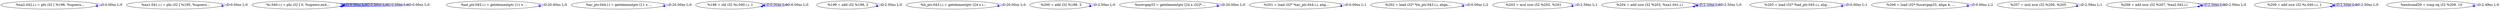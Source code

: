 digraph {
Node0x3eff970[label="  %xa2.042.i.i = phi i32 [ %196, %upzero..."];
Node0x3eff970 -> Node0x3eff970[label="D:0.00ns L:0",color=blue];
Node0x3effa50[label="  %xa1.041.i.i = phi i32 [ %195, %upzero..."];
Node0x3effa50 -> Node0x3effa50[label="D:0.00ns L:0",color=blue];
Node0x3effb30[label="  %i.040.i.i = phi i32 [ 0, %upzero.exit..."];
Node0x3effb30 -> Node0x3effb30[label="D:0.00ns L:0",color=blue];
Node0x3effb30 -> Node0x3effb30[label="D:0.00ns L:0",color=blue];
Node0x3effb30 -> Node0x3effb30[label="D:0.00ns L:0",color=blue];
Node0x3effb30 -> Node0x3effb30[label="D:0.00ns L:0",color=blue];
Node0x3effc10[label="  %ad_ptr.045.i.i = getelementptr [11 x ..."];
Node0x3effc10 -> Node0x3effc10[label="D:20.00ns L:0",color=blue];
Node0x3effcf0[label="  %ac_ptr.044.i.i = getelementptr [11 x ..."];
Node0x3effcf0 -> Node0x3effcf0[label="D:20.00ns L:0",color=blue];
Node0x3effdd0[label="  %198 = shl i32 %i.040.i.i, 1"];
Node0x3effdd0 -> Node0x3effdd0[label="D:0.00ns L:0",color=blue];
Node0x3effdd0 -> Node0x3effdd0[label="D:0.00ns L:0",color=blue];
Node0x3effeb0[label="  %199 = add i32 %198, 2"];
Node0x3effeb0 -> Node0x3effeb0[label="D:2.50ns L:0",color=blue];
Node0x3efff90[label="  %h_ptr.043.i.i = getelementptr [24 x i..."];
Node0x3efff90 -> Node0x3efff90[label="D:20.00ns L:0",color=blue];
Node0x3f00070[label="  %200 = add i32 %198, 3"];
Node0x3f00070 -> Node0x3f00070[label="D:2.50ns L:0",color=blue];
Node0x3ef3f80[label="  %scevgep33 = getelementptr [24 x i32]*..."];
Node0x3ef3f80 -> Node0x3ef3f80[label="D:20.00ns L:0",color=blue];
Node0x3ef40a0[label="  %201 = load i32* %ac_ptr.044.i.i, alig..."];
Node0x3ef40a0 -> Node0x3ef40a0[label="D:0.00ns L:1",color=blue];
Node0x3ef41c0[label="  %202 = load i32* %h_ptr.043.i.i, align..."];
Node0x3ef41c0 -> Node0x3ef41c0[label="D:0.00ns L:2",color=blue];
Node0x3ef42a0[label="  %203 = mul nsw i32 %202, %201"];
Node0x3ef42a0 -> Node0x3ef42a0[label="D:2.59ns L:1",color=blue];
Node0x3ef4400[label="  %204 = add nsw i32 %203, %xa1.041.i.i"];
Node0x3ef4400 -> Node0x3ef4400[label="D:2.50ns L:0",color=blue];
Node0x3ef4400 -> Node0x3ef4400[label="D:2.50ns L:0",color=blue];
Node0x3ef44e0[label="  %205 = load i32* %ad_ptr.045.i.i, alig..."];
Node0x3ef44e0 -> Node0x3ef44e0[label="D:0.00ns L:1",color=blue];
Node0x3ef4640[label="  %206 = load i32* %scevgep33, align 4, ..."];
Node0x3ef4640 -> Node0x3ef4640[label="D:0.00ns L:2",color=blue];
Node0x3ef4720[label="  %207 = mul nsw i32 %206, %205"];
Node0x3ef4720 -> Node0x3ef4720[label="D:2.59ns L:1",color=blue];
Node0x3ef48c0[label="  %208 = add nsw i32 %207, %xa2.042.i.i"];
Node0x3ef48c0 -> Node0x3ef48c0[label="D:2.50ns L:0",color=blue];
Node0x3ef48c0 -> Node0x3ef48c0[label="D:2.50ns L:0",color=blue];
Node0x3ef49a0[label="  %209 = add nsw i32 %i.040.i.i, 1"];
Node0x3ef49a0 -> Node0x3ef49a0[label="D:2.50ns L:0",color=blue];
Node0x3ef49a0 -> Node0x3ef49a0[label="D:2.50ns L:0",color=blue];
Node0x3ef4a80[label="  %exitcond29 = icmp eq i32 %209, 10"];
Node0x3ef4a80 -> Node0x3ef4a80[label="D:2.49ns L:0",color=blue];
}
